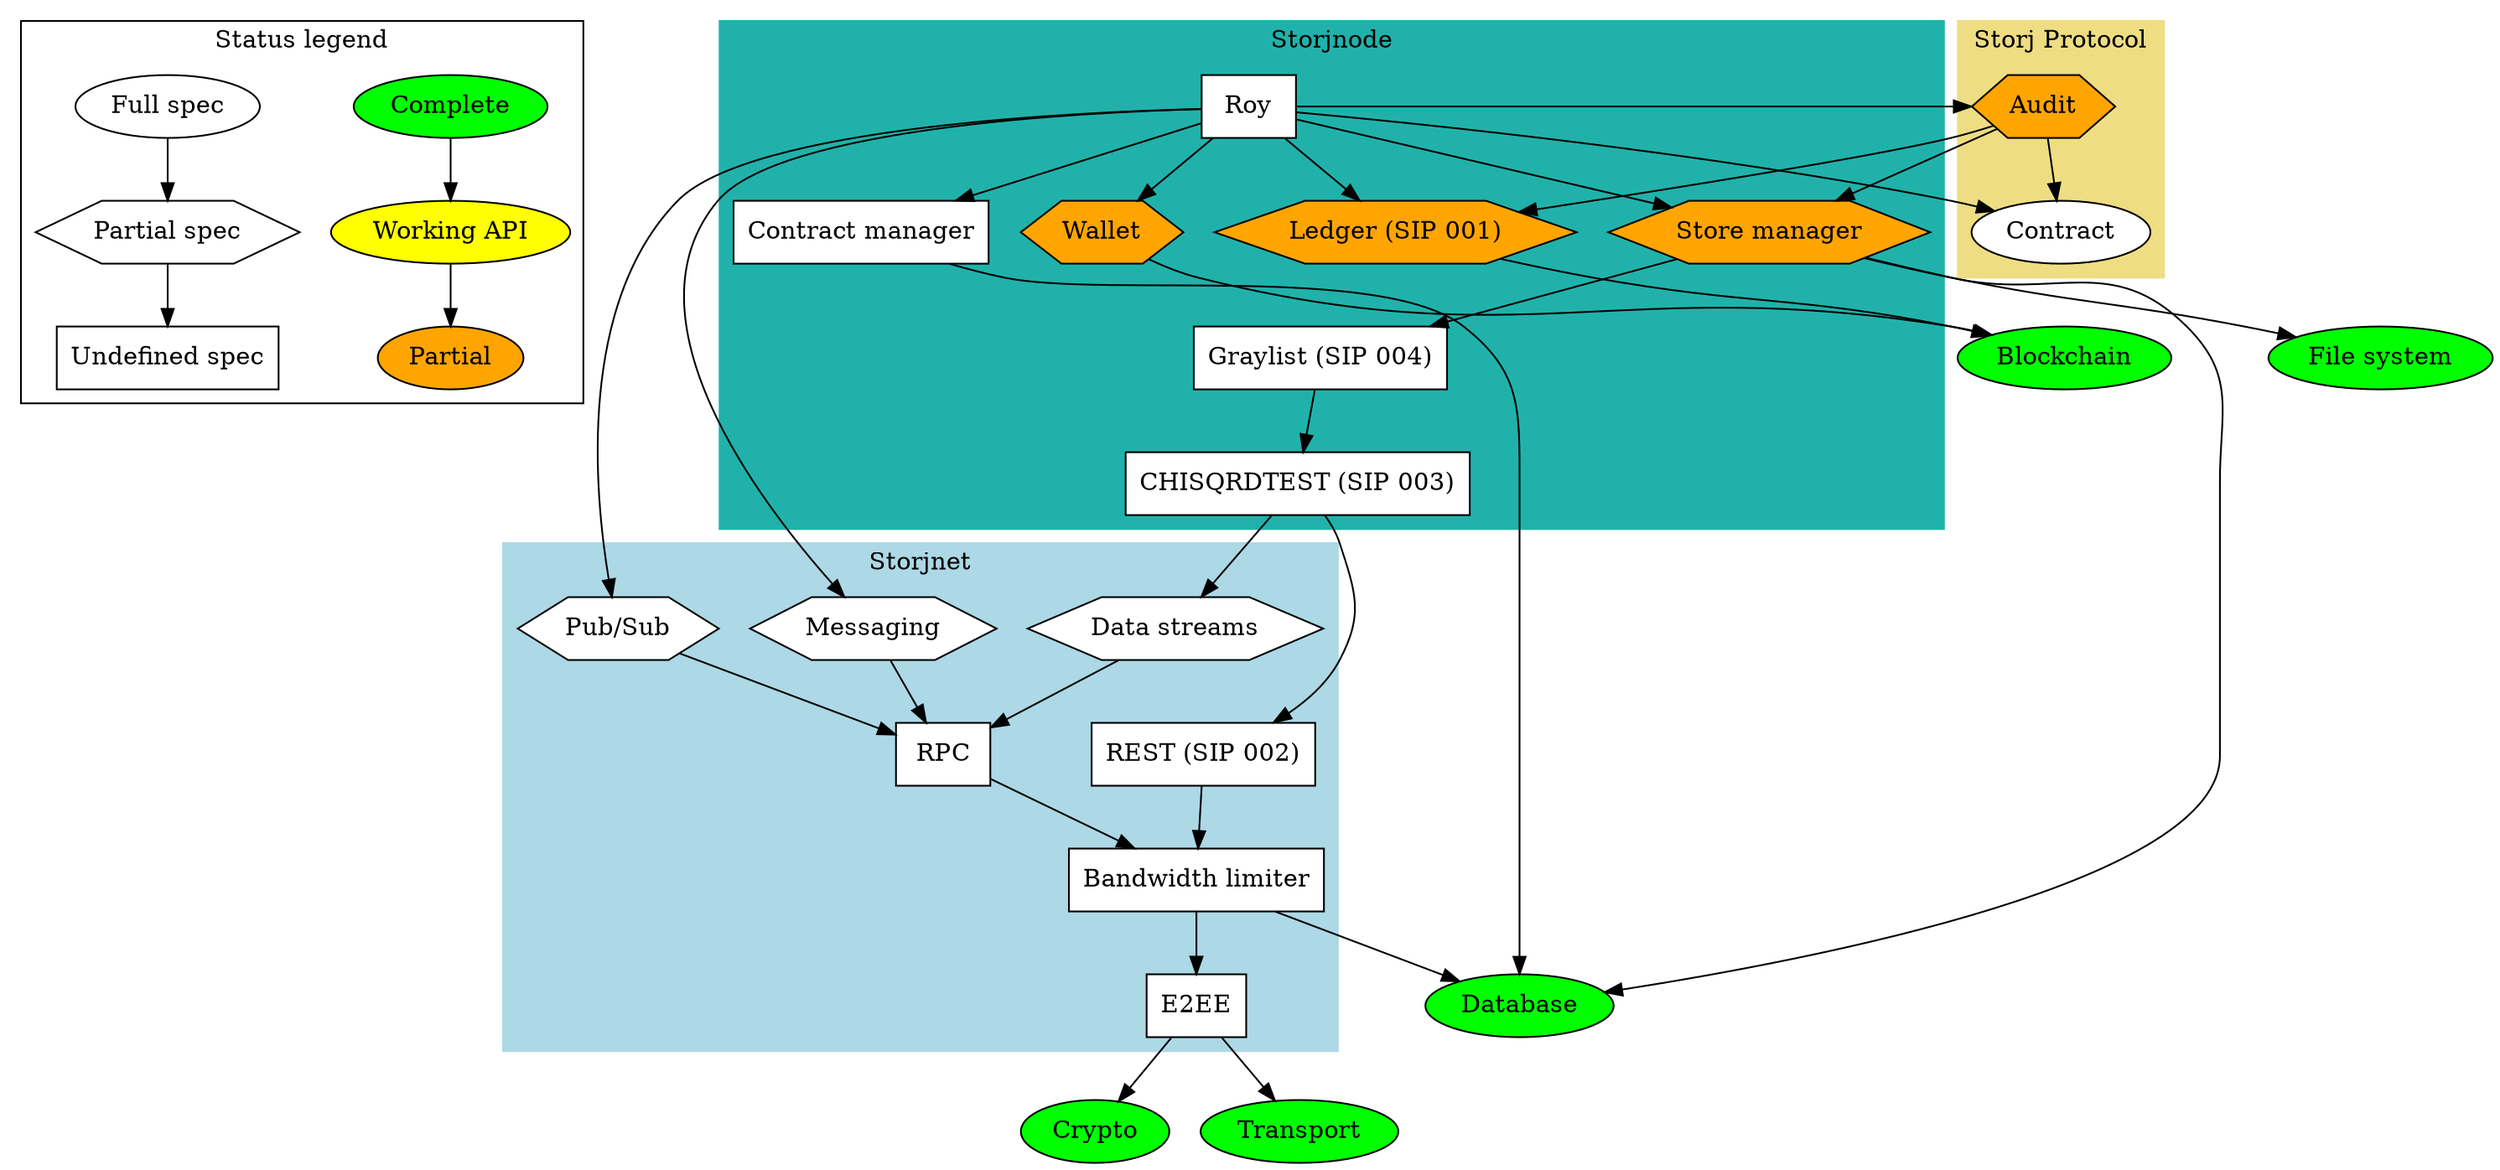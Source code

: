 // syntax guide: http://www.graphviz.org/pdf/dotguide.pdf
// compile: `dot -Tpdf dependencies.dot -o dependencies.pdf`


digraph G {
    node [shape="box", style="filled", color="black", fillcolor="white"];

    // LEGEND
    subgraph cluster_0 {
        label = "Status legend";

        "Complete" [fillcolor=green, shape=ellipse];
        "Working API" [fillcolor=yellow, shape=ellipse];
        "Partial" [fillcolor=orange, shape=ellipse];

        "Full spec" [shape=ellipse];
        "Partial spec" [shape=hexagon];
        "Undefined spec" [shape=box];
    };
    "Complete" -> "Working API" -> "Partial";
    "Full spec" -> "Partial spec" -> "Undefined spec";


    // STORJNET
    subgraph cluster_1 {
        label = "Storjnet";
        style=filled;
        color=lightblue;

        "Pub/Sub" [shape=hexagon]; // enable publishing and subscribing to events
        "Data streams" [shape=hexagon]; // full duplex data transfer
        "Messaging" [shape=hexagon]; // to shortcut the pubsub after peer found
        "RPC"; // rpc calls and data transfer between clients
        "E2EE"; // End-to-end encryption
        "Bandwidth limiter";
        "REST (SIP 002)"; // put/get shards
    };
    "Pub/Sub" -> "RPC";
    "Messaging" -> "RPC";
    "Data streams" -> "RPC";
    "RPC" -> "Bandwidth limiter";
    "REST (SIP 002)" -> "Bandwidth limiter";
    "Bandwidth limiter" -> "E2EE";
    "E2EE" -> "Crypto";
    "E2EE" -> "Transport";
    "Bandwidth limiter" -> "Database";

    // STORJ PROTOCOL
    subgraph cluster_2 {
        label = "Storj Protocol";
        style=filled;
        color=lightgoldenrod;

        "Contract" [shape=ellipse]; // terms of a storage contract between peers
        "Audit" [fillcolor=orange, shape=hexagon]; // track state of a contract over time
    };
    "Audit" -> "Contract"; // when/how to perform the audit
    "Audit" -> "Store manager"; // perform audit challange
    "Audit" -> "Ledger (SIP 001)"; // save result in ledger

    // STORJNODE
    subgraph cluster_3 {
        label = "Storjnode";
        style=filled;
        color=lightseagreen;

        "Roy"; // for sending/receiving of funds for services used 
        "Store manager" [fillcolor=orange, shape=hexagon];
        "Wallet" [fillcolor=orange, shape=hexagon];
        "Contract manager"; // Store contracts
        "CHISQRDTEST (SIP 003)";
        "Graylist (SIP 004)";
        "Ledger (SIP 001)" [fillcolor=orange, shape=hexagon];
    };
    "Roy" -> "Contract manager";
    "Contract manager" -> "Database";
    "Store manager" -> "File system";
    "Store manager" -> "Graylist (SIP 004)";
    "Store manager" -> "Database";
    "Graylist (SIP 004)" -> "CHISQRDTEST (SIP 003)";
    "CHISQRDTEST (SIP 003)" -> "Data streams";
    "CHISQRDTEST (SIP 003)" -> "REST (SIP 002)";
    "Wallet" -> "Blockchain";
    "Roy" -> "Messaging";
    "Roy" -> "Audit"; // perform audits
    "Roy" -> "Contract"; // verify agreed to use/provide a service
    "Roy" -> "Ledger (SIP 001)"; // verify service was used/provided
    "Roy" -> "Wallet"; // transfer funds
    "Roy" -> "Pub/Sub"; // ask/bid on contracts
    "Roy" -> "Store manager";
    "Ledger (SIP 001)" -> "Blockchain";

    // EXTERNAL
    "File system" [fillcolor=green, shape=ellipse];
    "Crypto" [fillcolor=green, shape=ellipse];
    "Database" [fillcolor=green, shape=ellipse];
    "Blockchain" [fillcolor=green, shape=ellipse];
    "Transport" [fillcolor=green, shape=ellipse];
}
